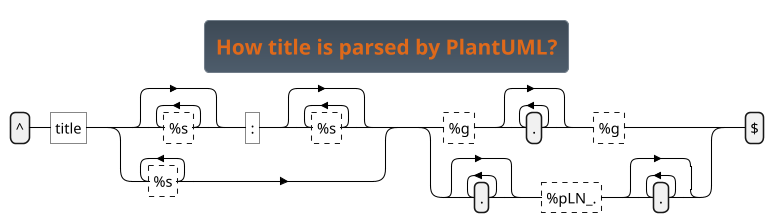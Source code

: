 ' Do not edit
' Theme Gallery
' autogenerated by script
'
@startregex
!theme superhero
title How title is parsed by PlantUML?
^title(?:[%s]*:[%s]*|[%s]+)(?:(?:[%g](.*)[%g])|(?:(.*[%pLN_.].*)))$
@endregex
